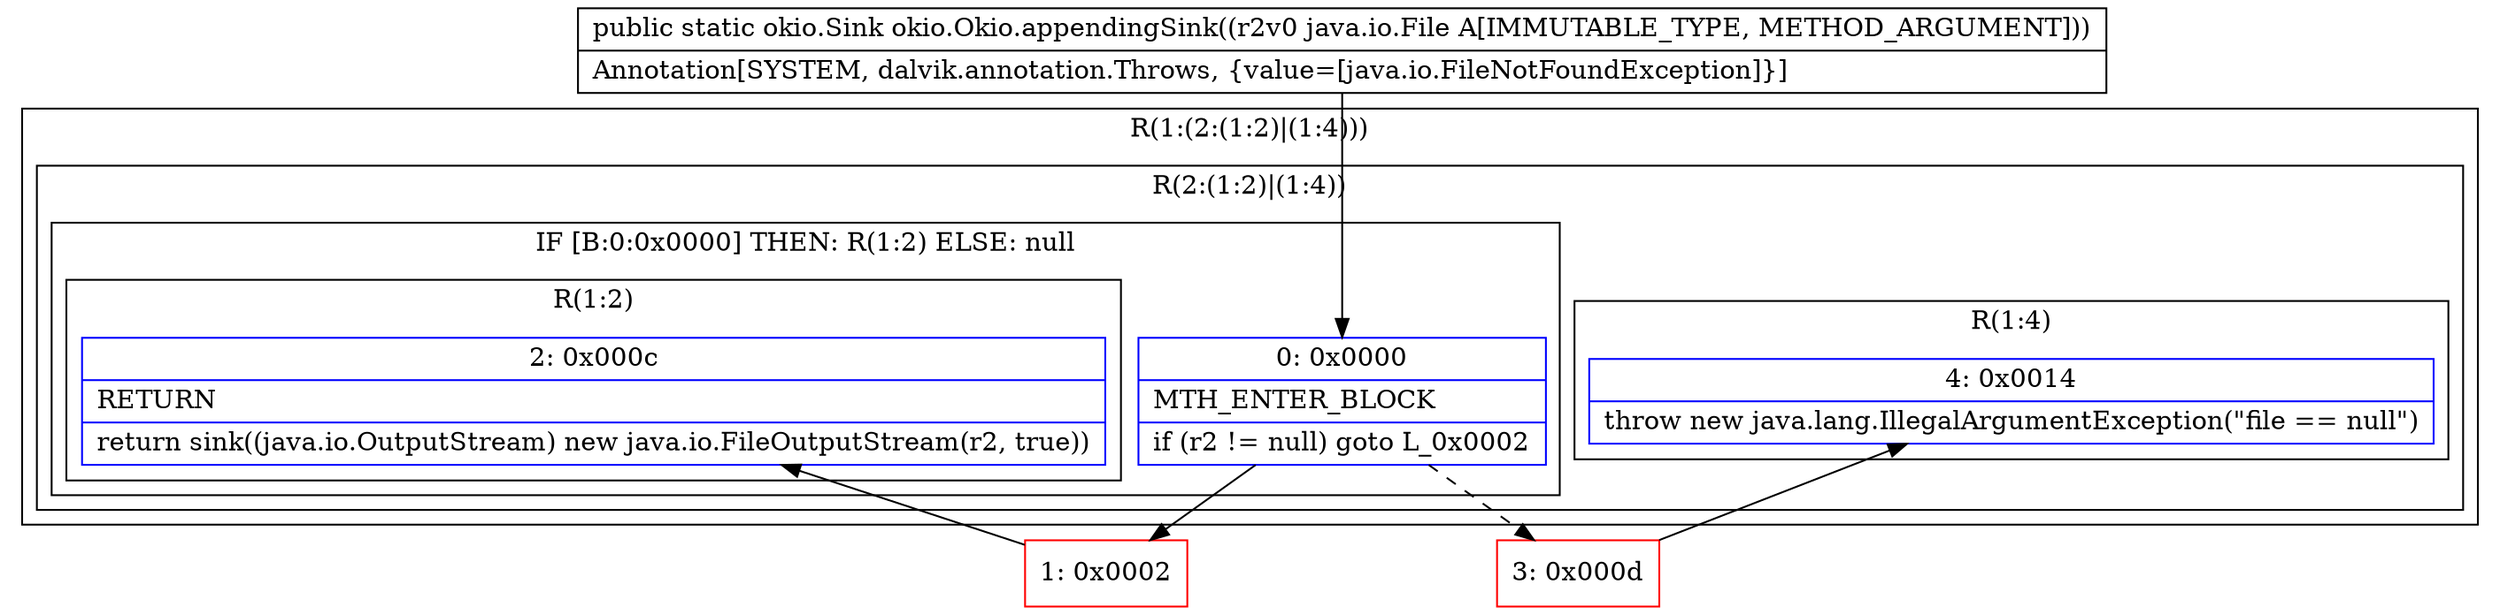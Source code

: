 digraph "CFG forokio.Okio.appendingSink(Ljava\/io\/File;)Lokio\/Sink;" {
subgraph cluster_Region_1506454323 {
label = "R(1:(2:(1:2)|(1:4)))";
node [shape=record,color=blue];
subgraph cluster_Region_1515552933 {
label = "R(2:(1:2)|(1:4))";
node [shape=record,color=blue];
subgraph cluster_IfRegion_1898741246 {
label = "IF [B:0:0x0000] THEN: R(1:2) ELSE: null";
node [shape=record,color=blue];
Node_0 [shape=record,label="{0\:\ 0x0000|MTH_ENTER_BLOCK\l|if (r2 != null) goto L_0x0002\l}"];
subgraph cluster_Region_267019342 {
label = "R(1:2)";
node [shape=record,color=blue];
Node_2 [shape=record,label="{2\:\ 0x000c|RETURN\l|return sink((java.io.OutputStream) new java.io.FileOutputStream(r2, true))\l}"];
}
}
subgraph cluster_Region_58054067 {
label = "R(1:4)";
node [shape=record,color=blue];
Node_4 [shape=record,label="{4\:\ 0x0014|throw new java.lang.IllegalArgumentException(\"file == null\")\l}"];
}
}
}
Node_1 [shape=record,color=red,label="{1\:\ 0x0002}"];
Node_3 [shape=record,color=red,label="{3\:\ 0x000d}"];
MethodNode[shape=record,label="{public static okio.Sink okio.Okio.appendingSink((r2v0 java.io.File A[IMMUTABLE_TYPE, METHOD_ARGUMENT]))  | Annotation[SYSTEM, dalvik.annotation.Throws, \{value=[java.io.FileNotFoundException]\}]\l}"];
MethodNode -> Node_0;
Node_0 -> Node_1;
Node_0 -> Node_3[style=dashed];
Node_1 -> Node_2;
Node_3 -> Node_4;
}

